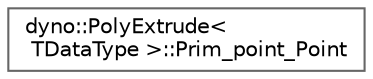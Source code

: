 digraph "Graphical Class Hierarchy"
{
 // LATEX_PDF_SIZE
  bgcolor="transparent";
  edge [fontname=Helvetica,fontsize=10,labelfontname=Helvetica,labelfontsize=10];
  node [fontname=Helvetica,fontsize=10,shape=box,height=0.2,width=0.4];
  rankdir="LR";
  Node0 [id="Node000000",label="dyno::PolyExtrude\<\l TDataType \>::Prim_point_Point",height=0.2,width=0.4,color="grey40", fillcolor="white", style="filled",URL="$structdyno_1_1_poly_extrude_1_1_prim__point___point.html",tooltip=" "];
}
